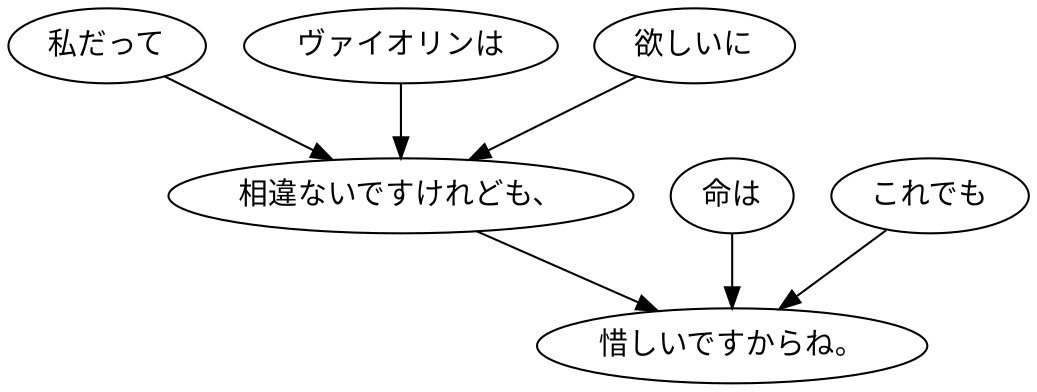 digraph graph8053 {
	node0 [label="私だって"];
	node1 [label="ヴァイオリンは"];
	node2 [label="欲しいに"];
	node3 [label="相違ないですけれども、"];
	node4 [label="命は"];
	node5 [label="これでも"];
	node6 [label="惜しいですからね。"];
	node0 -> node3;
	node1 -> node3;
	node2 -> node3;
	node3 -> node6;
	node4 -> node6;
	node5 -> node6;
}
